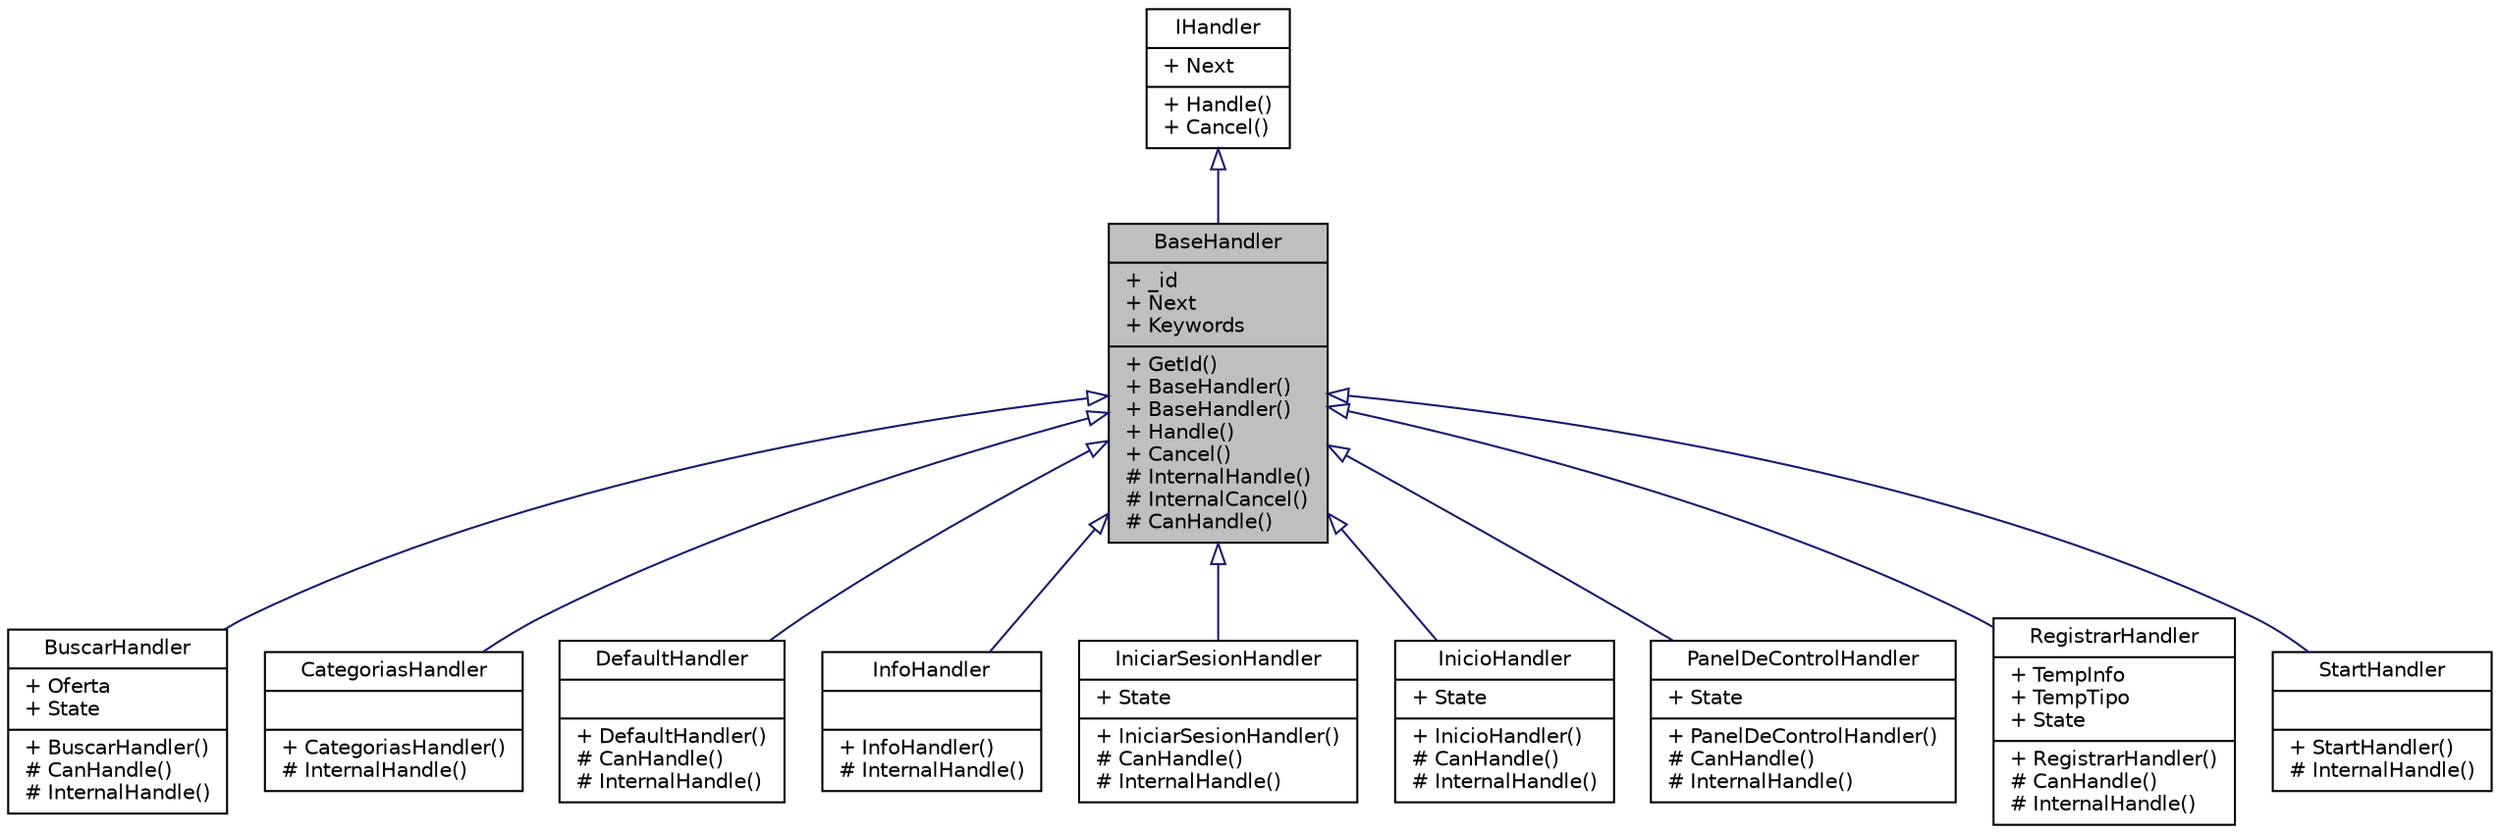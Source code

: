 digraph "BaseHandler"
{
 // INTERACTIVE_SVG=YES
 // LATEX_PDF_SIZE
  edge [fontname="Helvetica",fontsize="10",labelfontname="Helvetica",labelfontsize="10"];
  node [fontname="Helvetica",fontsize="10",shape=record];
  Node1 [label="{BaseHandler\n|+ _id\l+ Next\l+ Keywords\l|+ GetId()\l+ BaseHandler()\l+ BaseHandler()\l+ Handle()\l+ Cancel()\l# InternalHandle()\l# InternalCancel()\l# CanHandle()\l}",height=0.2,width=0.4,color="black", fillcolor="grey75", style="filled", fontcolor="black",tooltip="Clase base para implementar el patrón Chain of Responsibility. En ese patrón se pasa un mensaje a tra..."];
  Node2 -> Node1 [dir="back",color="midnightblue",fontsize="10",style="solid",arrowtail="onormal",fontname="Helvetica"];
  Node2 [label="{IHandler\n|+ Next\l|+ Handle()\l+ Cancel()\l}",height=0.2,width=0.4,color="black", fillcolor="white", style="filled",URL="$interfaceIHandler.html",tooltip="Interfaz para implementar el patrón Chain of Responsibility. En ese patrón se pasa un mensaje a travé..."];
  Node1 -> Node3 [dir="back",color="midnightblue",fontsize="10",style="solid",arrowtail="onormal",fontname="Helvetica"];
  Node3 [label="{BuscarHandler\n|+ Oferta\l+ State\l|+ BuscarHandler()\l# CanHandle()\l# InternalHandle()\l}",height=0.2,width=0.4,color="black", fillcolor="white", style="filled",URL="$classBuscarHandler.html",tooltip="Muestra una lista de OfertaDeServicio disponibles según su ID y el trabajo. El usuario puede seleccio..."];
  Node1 -> Node4 [dir="back",color="midnightblue",fontsize="10",style="solid",arrowtail="onormal",fontname="Helvetica"];
  Node4 [label="{CategoriasHandler\n||+ CategoriasHandler()\l# InternalHandle()\l}",height=0.2,width=0.4,color="black", fillcolor="white", style="filled",URL="$classCategoriasHandler.html",tooltip="IHandler del patrón Chain of Responsibility que implementa lee la palabra categoria/s y muestra al us..."];
  Node1 -> Node5 [dir="back",color="midnightblue",fontsize="10",style="solid",arrowtail="onormal",fontname="Helvetica"];
  Node5 [label="{DefaultHandler\n||+ DefaultHandler()\l# CanHandle()\l# InternalHandle()\l}",height=0.2,width=0.4,color="black", fillcolor="white", style="filled",URL="$classDefaultHandler.html",tooltip="IHandler \"default\", procesa una respuesta a cualquier mensaje que no lo haga otro handler."];
  Node1 -> Node6 [dir="back",color="midnightblue",fontsize="10",style="solid",arrowtail="onormal",fontname="Helvetica"];
  Node6 [label="{InfoHandler\n||+ InfoHandler()\l# InternalHandle()\l}",height=0.2,width=0.4,color="black", fillcolor="white", style="filled",URL="$classInfoHandler.html",tooltip="Un \"handler\" del patrón Chain of Responsibility que lee el comando \"info\"."];
  Node1 -> Node7 [dir="back",color="midnightblue",fontsize="10",style="solid",arrowtail="onormal",fontname="Helvetica"];
  Node7 [label="{IniciarSesionHandler\n|+ State\l|+ IniciarSesionHandler()\l# CanHandle()\l# InternalHandle()\l}",height=0.2,width=0.4,color="black", fillcolor="white", style="filled",URL="$classIniciarSesionHandler.html",tooltip="Solicita al usuario su Nick y su Contraseña y si coinciden con la base de datos pasa a InicioHandler."];
  Node1 -> Node8 [dir="back",color="midnightblue",fontsize="10",style="solid",arrowtail="onormal",fontname="Helvetica"];
  Node8 [label="{InicioHandler\n|+ State\l|+ InicioHandler()\l# CanHandle()\l# InternalHandle()\l}",height=0.2,width=0.4,color="black", fillcolor="white", style="filled",URL="$classInicioHandler.html",tooltip="Dependiendo del TipoDeUsuario del Usuario muestra distintas opciones. Para un Trabajador muestra Ofer..."];
  Node1 -> Node9 [dir="back",color="midnightblue",fontsize="10",style="solid",arrowtail="onormal",fontname="Helvetica"];
  Node9 [label="{PanelDeControlHandler\n|+ State\l|+ PanelDeControlHandler()\l# CanHandle()\l# InternalHandle()\l}",height=0.2,width=0.4,color="black", fillcolor="white", style="filled",URL="$classPanelDeControlHandler.html",tooltip="Se fija si el Telegram ID de la persona corresponde a un administrador y le pide su contraseña de adm..."];
  Node1 -> Node10 [dir="back",color="midnightblue",fontsize="10",style="solid",arrowtail="onormal",fontname="Helvetica"];
  Node10 [label="{RegistrarHandler\n|+ TempInfo\l+ TempTipo\l+ State\l|+ RegistrarHandler()\l# CanHandle()\l# InternalHandle()\l}",height=0.2,width=0.4,color="black", fillcolor="white", style="filled",URL="$classRegistrarHandler.html",tooltip="Handler para manejar el ingreso de datos del Usuario."];
  Node1 -> Node11 [dir="back",color="midnightblue",fontsize="10",style="solid",arrowtail="onormal",fontname="Helvetica"];
  Node11 [label="{StartHandler\n||+ StartHandler()\l# InternalHandle()\l}",height=0.2,width=0.4,color="black", fillcolor="white", style="filled",URL="$classStartHandler.html",tooltip="Un \"handler\" del patrón Chain of Responsibility que lee la palabra \"start\", o el comando /start,..."];
}
